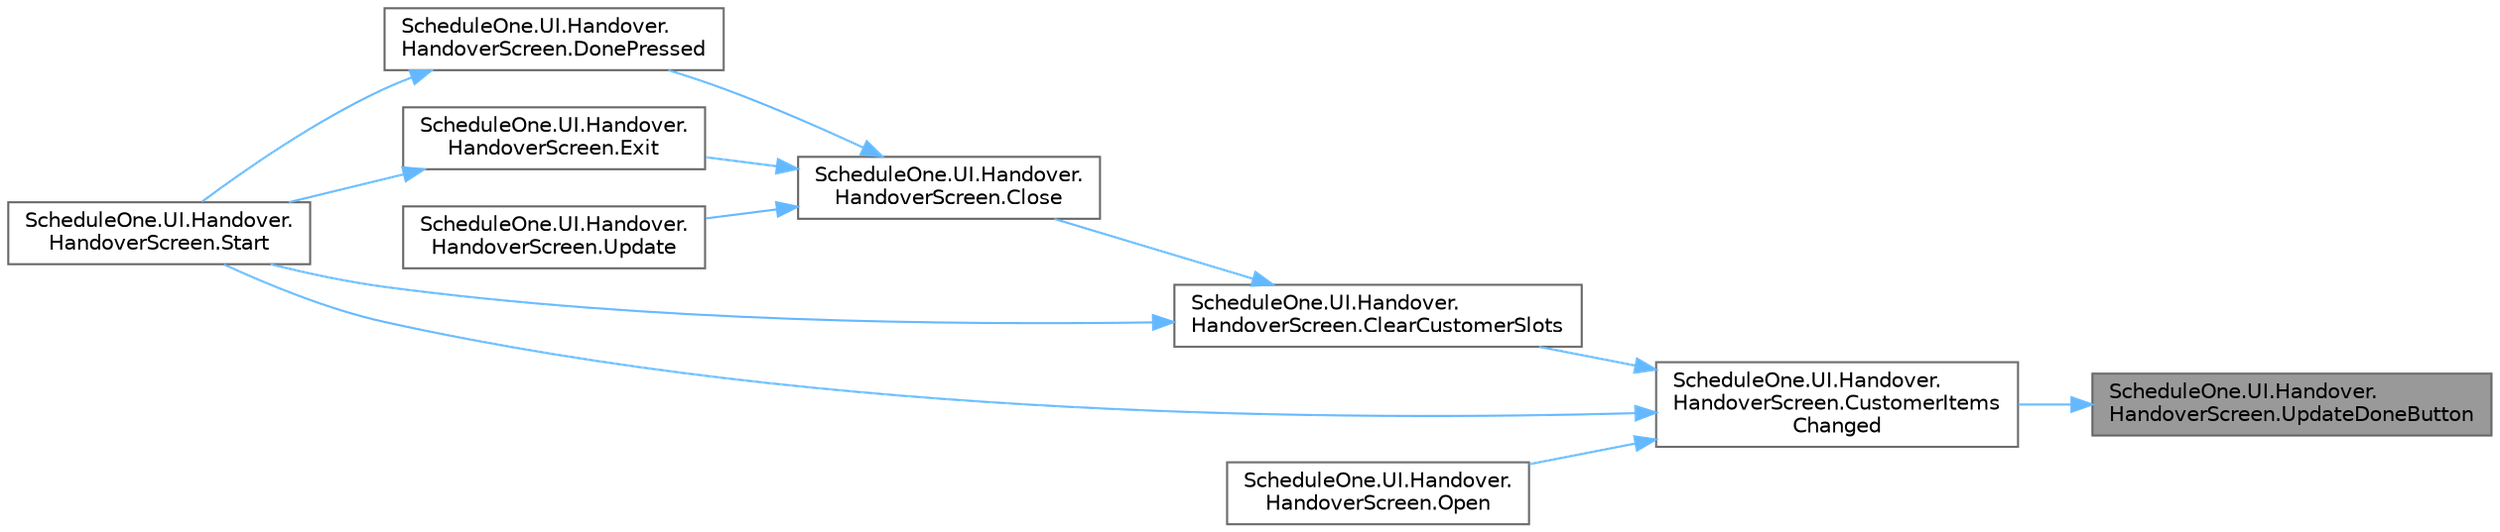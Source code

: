 digraph "ScheduleOne.UI.Handover.HandoverScreen.UpdateDoneButton"
{
 // LATEX_PDF_SIZE
  bgcolor="transparent";
  edge [fontname=Helvetica,fontsize=10,labelfontname=Helvetica,labelfontsize=10];
  node [fontname=Helvetica,fontsize=10,shape=box,height=0.2,width=0.4];
  rankdir="RL";
  Node1 [id="Node000001",label="ScheduleOne.UI.Handover.\lHandoverScreen.UpdateDoneButton",height=0.2,width=0.4,color="gray40", fillcolor="grey60", style="filled", fontcolor="black",tooltip=" "];
  Node1 -> Node2 [id="edge1_Node000001_Node000002",dir="back",color="steelblue1",style="solid",tooltip=" "];
  Node2 [id="Node000002",label="ScheduleOne.UI.Handover.\lHandoverScreen.CustomerItems\lChanged",height=0.2,width=0.4,color="grey40", fillcolor="white", style="filled",URL="$class_schedule_one_1_1_u_i_1_1_handover_1_1_handover_screen.html#a9179843badb8fd8770752fb650618600",tooltip=" "];
  Node2 -> Node3 [id="edge2_Node000002_Node000003",dir="back",color="steelblue1",style="solid",tooltip=" "];
  Node3 [id="Node000003",label="ScheduleOne.UI.Handover.\lHandoverScreen.ClearCustomerSlots",height=0.2,width=0.4,color="grey40", fillcolor="white", style="filled",URL="$class_schedule_one_1_1_u_i_1_1_handover_1_1_handover_screen.html#a9fa98846696561a6a451c5d3e70bc0be",tooltip=" "];
  Node3 -> Node4 [id="edge3_Node000003_Node000004",dir="back",color="steelblue1",style="solid",tooltip=" "];
  Node4 [id="Node000004",label="ScheduleOne.UI.Handover.\lHandoverScreen.Close",height=0.2,width=0.4,color="grey40", fillcolor="white", style="filled",URL="$class_schedule_one_1_1_u_i_1_1_handover_1_1_handover_screen.html#af0b178ead03d14972f18c81c9a9f7307",tooltip=" "];
  Node4 -> Node5 [id="edge4_Node000004_Node000005",dir="back",color="steelblue1",style="solid",tooltip=" "];
  Node5 [id="Node000005",label="ScheduleOne.UI.Handover.\lHandoverScreen.DonePressed",height=0.2,width=0.4,color="grey40", fillcolor="white", style="filled",URL="$class_schedule_one_1_1_u_i_1_1_handover_1_1_handover_screen.html#a3e2d26fcc1eb2d78b303449cdd2a082a",tooltip=" "];
  Node5 -> Node6 [id="edge5_Node000005_Node000006",dir="back",color="steelblue1",style="solid",tooltip=" "];
  Node6 [id="Node000006",label="ScheduleOne.UI.Handover.\lHandoverScreen.Start",height=0.2,width=0.4,color="grey40", fillcolor="white", style="filled",URL="$class_schedule_one_1_1_u_i_1_1_handover_1_1_handover_screen.html#a6037e1b59e1840318b295aa4db963af8",tooltip=" "];
  Node4 -> Node7 [id="edge6_Node000004_Node000007",dir="back",color="steelblue1",style="solid",tooltip=" "];
  Node7 [id="Node000007",label="ScheduleOne.UI.Handover.\lHandoverScreen.Exit",height=0.2,width=0.4,color="grey40", fillcolor="white", style="filled",URL="$class_schedule_one_1_1_u_i_1_1_handover_1_1_handover_screen.html#a47abc978bdea147524e703fb88160b41",tooltip=" "];
  Node7 -> Node6 [id="edge7_Node000007_Node000006",dir="back",color="steelblue1",style="solid",tooltip=" "];
  Node4 -> Node8 [id="edge8_Node000004_Node000008",dir="back",color="steelblue1",style="solid",tooltip=" "];
  Node8 [id="Node000008",label="ScheduleOne.UI.Handover.\lHandoverScreen.Update",height=0.2,width=0.4,color="grey40", fillcolor="white", style="filled",URL="$class_schedule_one_1_1_u_i_1_1_handover_1_1_handover_screen.html#a203af5962609e866fe1815b23b482e54",tooltip=" "];
  Node3 -> Node6 [id="edge9_Node000003_Node000006",dir="back",color="steelblue1",style="solid",tooltip=" "];
  Node2 -> Node9 [id="edge10_Node000002_Node000009",dir="back",color="steelblue1",style="solid",tooltip=" "];
  Node9 [id="Node000009",label="ScheduleOne.UI.Handover.\lHandoverScreen.Open",height=0.2,width=0.4,color="grey40", fillcolor="white", style="filled",URL="$class_schedule_one_1_1_u_i_1_1_handover_1_1_handover_screen.html#a86a67faa43675d735120ebef1669f310",tooltip=" "];
  Node2 -> Node6 [id="edge11_Node000002_Node000006",dir="back",color="steelblue1",style="solid",tooltip=" "];
}
